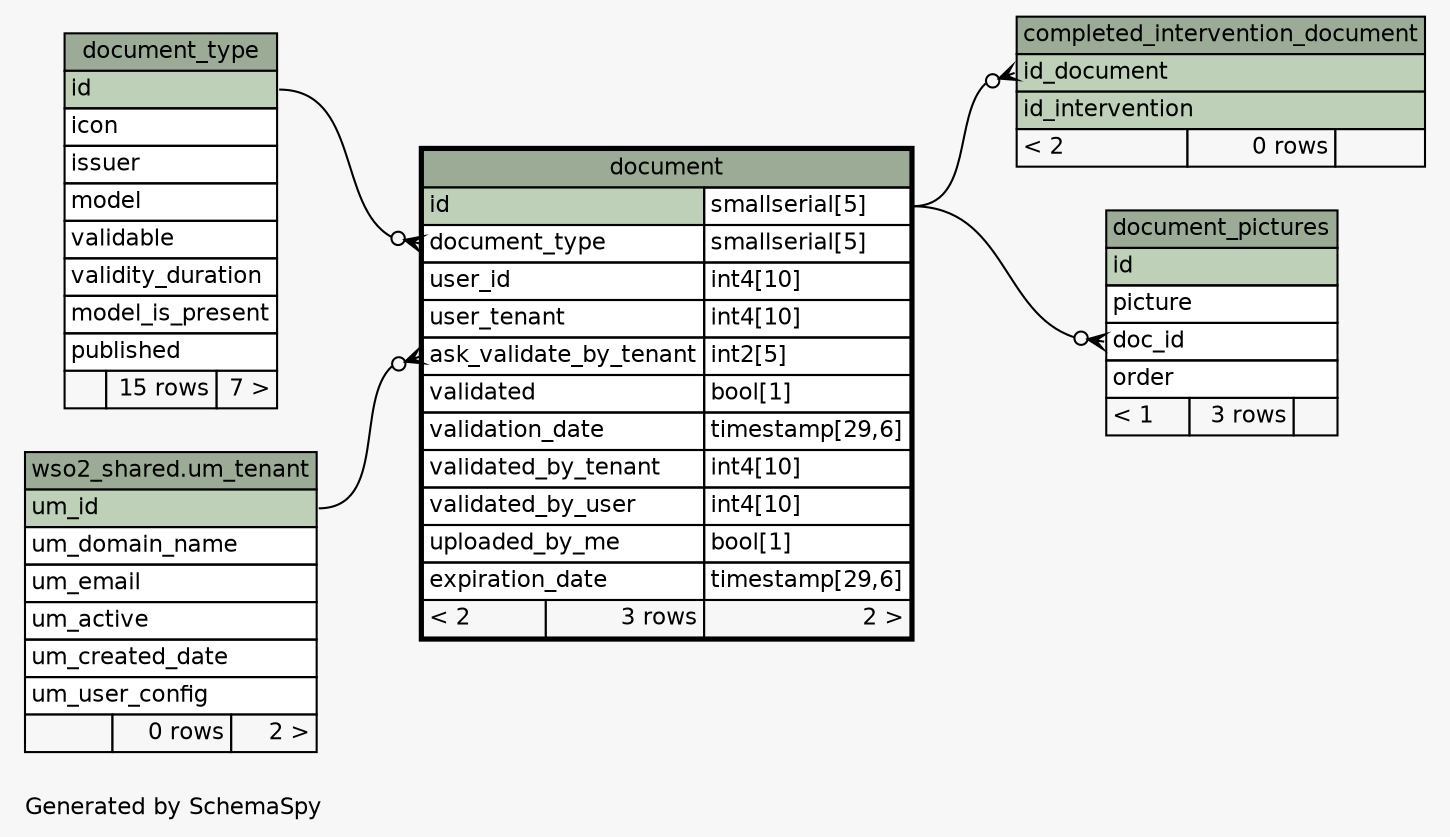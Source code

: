// dot 2.30.1 on Linux 3.10.0-1127.19.1.el7.x86_64
// SchemaSpy rev 590
digraph "oneDegreeRelationshipsDiagram" {
  graph [
    rankdir="RL"
    bgcolor="#f7f7f7"
    label="\nGenerated by SchemaSpy"
    labeljust="l"
    nodesep="0.18"
    ranksep="0.46"
    fontname="Helvetica"
    fontsize="11"
  ];
  node [
    fontname="Helvetica"
    fontsize="11"
    shape="plaintext"
  ];
  edge [
    arrowsize="0.8"
  ];
  "completed_intervention_document":"id_document":w -> "document":"id.type":e [arrowhead=none dir=back arrowtail=crowodot];
  "document":"ask_validate_by_tenant":w -> "wso2_shared.um_tenant":"um_id":e [arrowhead=none dir=back arrowtail=crowodot];
  "document":"document_type":w -> "document_type":"id":e [arrowhead=none dir=back arrowtail=crowodot];
  "document_pictures":"doc_id":w -> "document":"id.type":e [arrowhead=none dir=back arrowtail=crowodot];
  "completed_intervention_document" [
    label=<
    <TABLE BORDER="0" CELLBORDER="1" CELLSPACING="0" BGCOLOR="#ffffff">
      <TR><TD COLSPAN="3" BGCOLOR="#9bab96" ALIGN="CENTER">completed_intervention_document</TD></TR>
      <TR><TD PORT="id_document" COLSPAN="3" BGCOLOR="#bed1b8" ALIGN="LEFT">id_document</TD></TR>
      <TR><TD PORT="id_intervention" COLSPAN="3" BGCOLOR="#bed1b8" ALIGN="LEFT">id_intervention</TD></TR>
      <TR><TD ALIGN="LEFT" BGCOLOR="#f7f7f7">&lt; 2</TD><TD ALIGN="RIGHT" BGCOLOR="#f7f7f7">0 rows</TD><TD ALIGN="RIGHT" BGCOLOR="#f7f7f7">  </TD></TR>
    </TABLE>>
    URL="completed_intervention_document.html"
    tooltip="completed_intervention_document"
  ];
  "document" [
    label=<
    <TABLE BORDER="2" CELLBORDER="1" CELLSPACING="0" BGCOLOR="#ffffff">
      <TR><TD COLSPAN="3" BGCOLOR="#9bab96" ALIGN="CENTER">document</TD></TR>
      <TR><TD PORT="id" COLSPAN="2" BGCOLOR="#bed1b8" ALIGN="LEFT">id</TD><TD PORT="id.type" ALIGN="LEFT">smallserial[5]</TD></TR>
      <TR><TD PORT="document_type" COLSPAN="2" ALIGN="LEFT">document_type</TD><TD PORT="document_type.type" ALIGN="LEFT">smallserial[5]</TD></TR>
      <TR><TD PORT="user_id" COLSPAN="2" ALIGN="LEFT">user_id</TD><TD PORT="user_id.type" ALIGN="LEFT">int4[10]</TD></TR>
      <TR><TD PORT="user_tenant" COLSPAN="2" ALIGN="LEFT">user_tenant</TD><TD PORT="user_tenant.type" ALIGN="LEFT">int4[10]</TD></TR>
      <TR><TD PORT="ask_validate_by_tenant" COLSPAN="2" ALIGN="LEFT">ask_validate_by_tenant</TD><TD PORT="ask_validate_by_tenant.type" ALIGN="LEFT">int2[5]</TD></TR>
      <TR><TD PORT="validated" COLSPAN="2" ALIGN="LEFT">validated</TD><TD PORT="validated.type" ALIGN="LEFT">bool[1]</TD></TR>
      <TR><TD PORT="validation_date" COLSPAN="2" ALIGN="LEFT">validation_date</TD><TD PORT="validation_date.type" ALIGN="LEFT">timestamp[29,6]</TD></TR>
      <TR><TD PORT="validated_by_tenant" COLSPAN="2" ALIGN="LEFT">validated_by_tenant</TD><TD PORT="validated_by_tenant.type" ALIGN="LEFT">int4[10]</TD></TR>
      <TR><TD PORT="validated_by_user" COLSPAN="2" ALIGN="LEFT">validated_by_user</TD><TD PORT="validated_by_user.type" ALIGN="LEFT">int4[10]</TD></TR>
      <TR><TD PORT="uploaded_by_me" COLSPAN="2" ALIGN="LEFT">uploaded_by_me</TD><TD PORT="uploaded_by_me.type" ALIGN="LEFT">bool[1]</TD></TR>
      <TR><TD PORT="expiration_date" COLSPAN="2" ALIGN="LEFT">expiration_date</TD><TD PORT="expiration_date.type" ALIGN="LEFT">timestamp[29,6]</TD></TR>
      <TR><TD ALIGN="LEFT" BGCOLOR="#f7f7f7">&lt; 2</TD><TD ALIGN="RIGHT" BGCOLOR="#f7f7f7">3 rows</TD><TD ALIGN="RIGHT" BGCOLOR="#f7f7f7">2 &gt;</TD></TR>
    </TABLE>>
    URL="document.html"
    tooltip="document"
  ];
  "document_pictures" [
    label=<
    <TABLE BORDER="0" CELLBORDER="1" CELLSPACING="0" BGCOLOR="#ffffff">
      <TR><TD COLSPAN="3" BGCOLOR="#9bab96" ALIGN="CENTER">document_pictures</TD></TR>
      <TR><TD PORT="id" COLSPAN="3" BGCOLOR="#bed1b8" ALIGN="LEFT">id</TD></TR>
      <TR><TD PORT="picture" COLSPAN="3" ALIGN="LEFT">picture</TD></TR>
      <TR><TD PORT="doc_id" COLSPAN="3" ALIGN="LEFT">doc_id</TD></TR>
      <TR><TD PORT="order" COLSPAN="3" ALIGN="LEFT">order</TD></TR>
      <TR><TD ALIGN="LEFT" BGCOLOR="#f7f7f7">&lt; 1</TD><TD ALIGN="RIGHT" BGCOLOR="#f7f7f7">3 rows</TD><TD ALIGN="RIGHT" BGCOLOR="#f7f7f7">  </TD></TR>
    </TABLE>>
    URL="document_pictures.html"
    tooltip="document_pictures"
  ];
  "document_type" [
    label=<
    <TABLE BORDER="0" CELLBORDER="1" CELLSPACING="0" BGCOLOR="#ffffff">
      <TR><TD COLSPAN="3" BGCOLOR="#9bab96" ALIGN="CENTER">document_type</TD></TR>
      <TR><TD PORT="id" COLSPAN="3" BGCOLOR="#bed1b8" ALIGN="LEFT">id</TD></TR>
      <TR><TD PORT="icon" COLSPAN="3" ALIGN="LEFT">icon</TD></TR>
      <TR><TD PORT="issuer" COLSPAN="3" ALIGN="LEFT">issuer</TD></TR>
      <TR><TD PORT="model" COLSPAN="3" ALIGN="LEFT">model</TD></TR>
      <TR><TD PORT="validable" COLSPAN="3" ALIGN="LEFT">validable</TD></TR>
      <TR><TD PORT="validity_duration" COLSPAN="3" ALIGN="LEFT">validity_duration</TD></TR>
      <TR><TD PORT="model_is_present" COLSPAN="3" ALIGN="LEFT">model_is_present</TD></TR>
      <TR><TD PORT="published" COLSPAN="3" ALIGN="LEFT">published</TD></TR>
      <TR><TD ALIGN="LEFT" BGCOLOR="#f7f7f7">  </TD><TD ALIGN="RIGHT" BGCOLOR="#f7f7f7">15 rows</TD><TD ALIGN="RIGHT" BGCOLOR="#f7f7f7">7 &gt;</TD></TR>
    </TABLE>>
    URL="document_type.html"
    tooltip="document_type"
  ];
  "wso2_shared.um_tenant" [
    label=<
    <TABLE BORDER="0" CELLBORDER="1" CELLSPACING="0" BGCOLOR="#ffffff">
      <TR><TD COLSPAN="3" BGCOLOR="#9bab96" ALIGN="CENTER">wso2_shared.um_tenant</TD></TR>
      <TR><TD PORT="um_id" COLSPAN="3" BGCOLOR="#bed1b8" ALIGN="LEFT">um_id</TD></TR>
      <TR><TD PORT="um_domain_name" COLSPAN="3" ALIGN="LEFT">um_domain_name</TD></TR>
      <TR><TD PORT="um_email" COLSPAN="3" ALIGN="LEFT">um_email</TD></TR>
      <TR><TD PORT="um_active" COLSPAN="3" ALIGN="LEFT">um_active</TD></TR>
      <TR><TD PORT="um_created_date" COLSPAN="3" ALIGN="LEFT">um_created_date</TD></TR>
      <TR><TD PORT="um_user_config" COLSPAN="3" ALIGN="LEFT">um_user_config</TD></TR>
      <TR><TD ALIGN="LEFT" BGCOLOR="#f7f7f7">  </TD><TD ALIGN="RIGHT" BGCOLOR="#f7f7f7">0 rows</TD><TD ALIGN="RIGHT" BGCOLOR="#f7f7f7">2 &gt;</TD></TR>
    </TABLE>>
    tooltip="wso2_shared.um_tenant"
  ];
}
